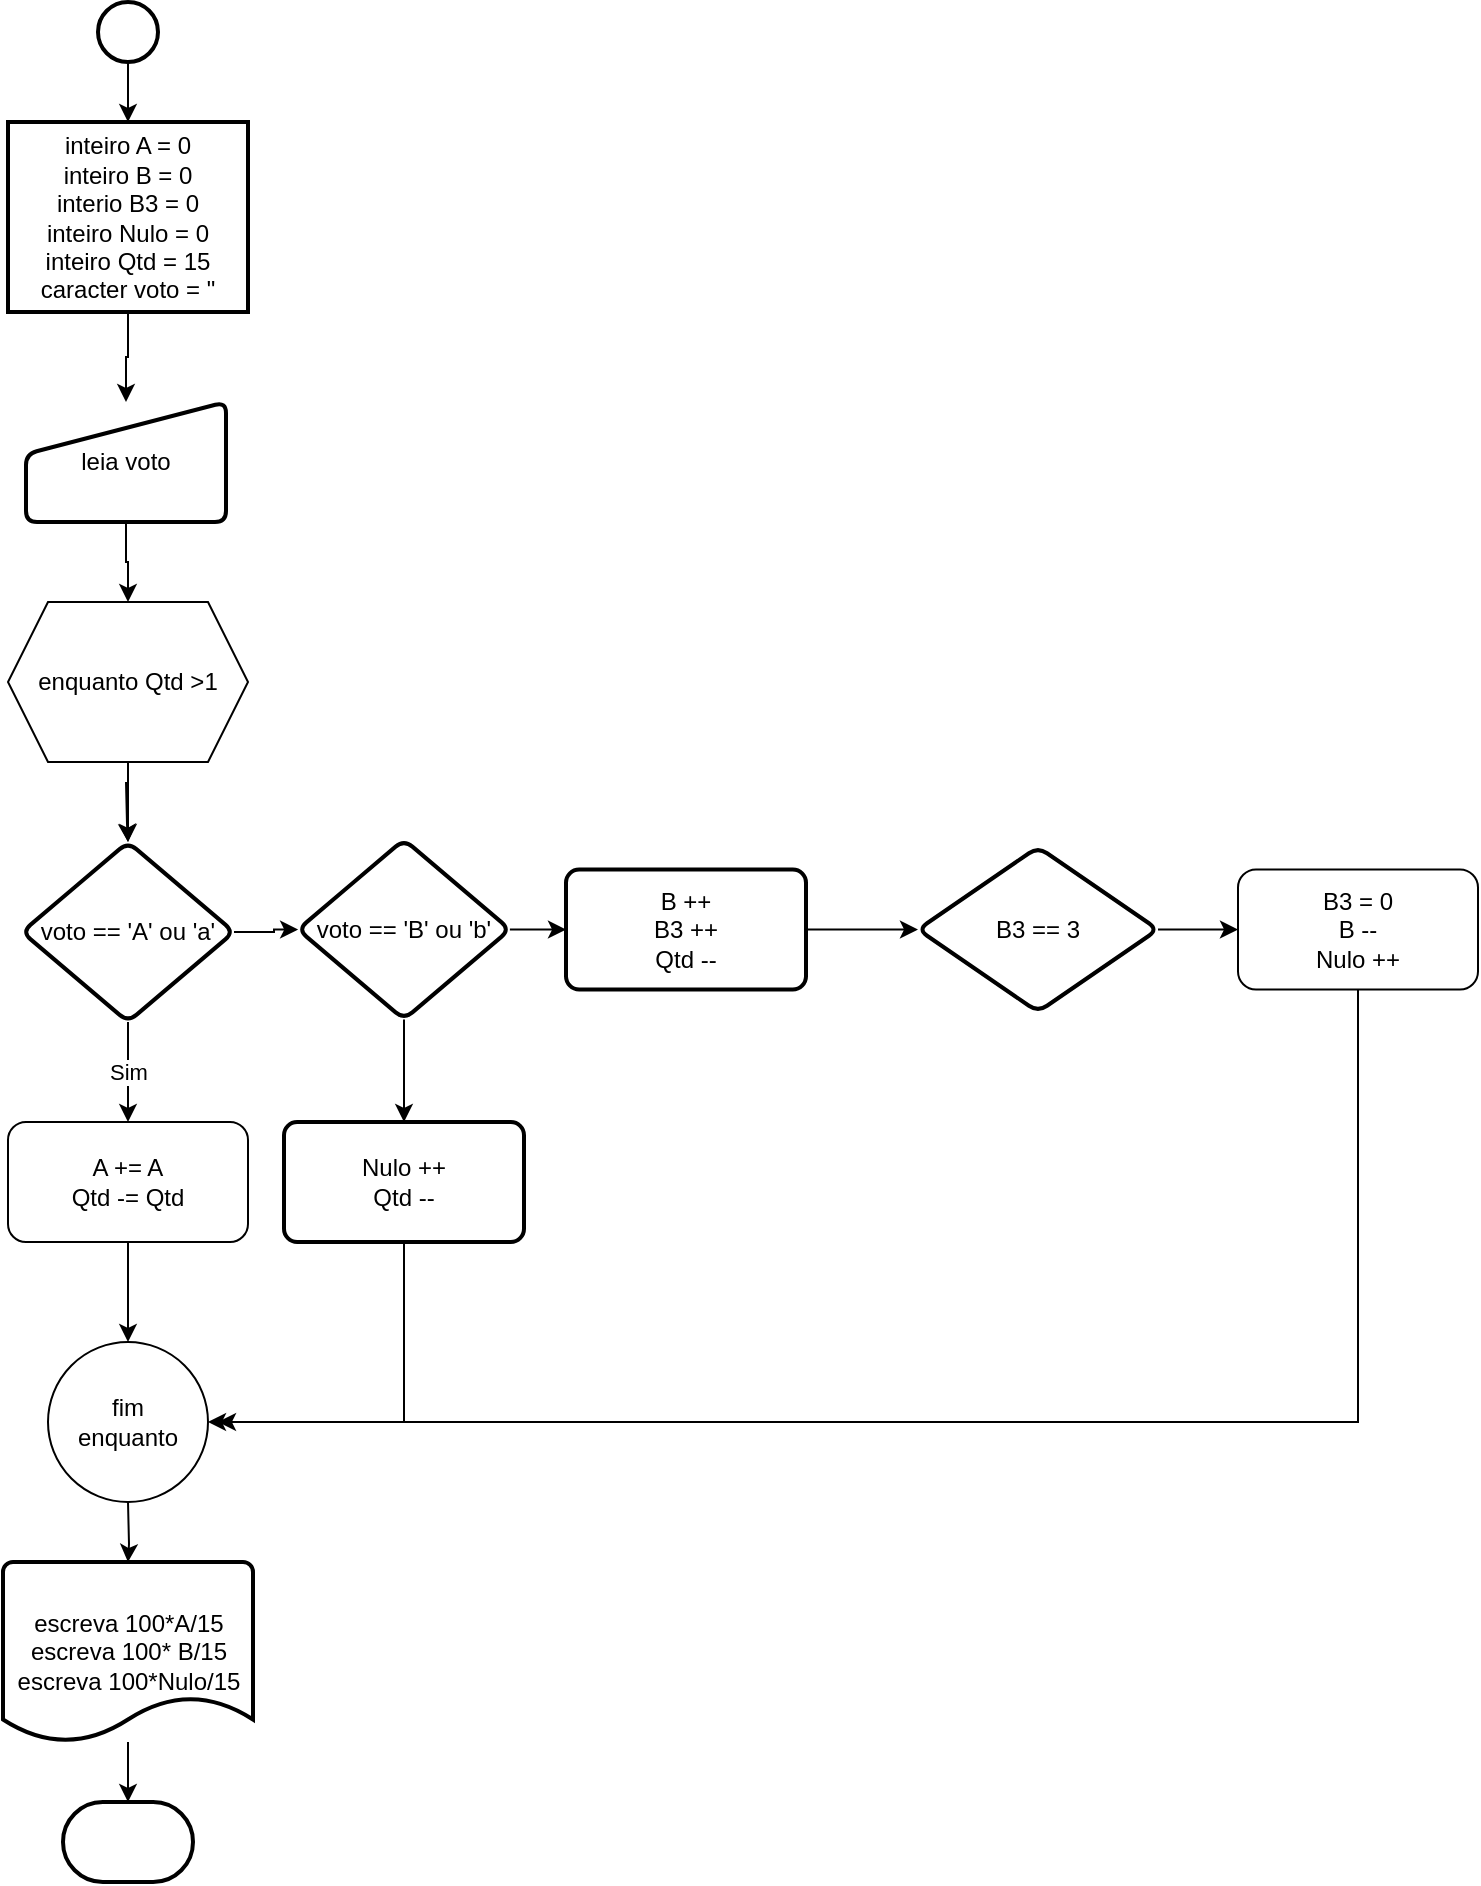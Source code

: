 <mxfile version="22.0.2" type="github">
  <diagram id="C5RBs43oDa-KdzZeNtuy" name="Page-1">
    <mxGraphModel dx="792" dy="726" grid="1" gridSize="10" guides="1" tooltips="1" connect="1" arrows="1" fold="1" page="1" pageScale="1" pageWidth="827" pageHeight="1169" math="0" shadow="0">
      <root>
        <mxCell id="WIyWlLk6GJQsqaUBKTNV-0" />
        <mxCell id="WIyWlLk6GJQsqaUBKTNV-1" parent="WIyWlLk6GJQsqaUBKTNV-0" />
        <mxCell id="GTRDl59IKvxXWgO_4okt-0" value="" style="edgeStyle=orthogonalEdgeStyle;rounded=0;orthogonalLoop=1;jettySize=auto;html=1;" edge="1" parent="WIyWlLk6GJQsqaUBKTNV-1" source="GTRDl59IKvxXWgO_4okt-1" target="GTRDl59IKvxXWgO_4okt-7">
          <mxGeometry relative="1" as="geometry" />
        </mxCell>
        <mxCell id="GTRDl59IKvxXWgO_4okt-1" value="" style="strokeWidth=2;html=1;shape=mxgraph.flowchart.start_2;whiteSpace=wrap;" vertex="1" parent="WIyWlLk6GJQsqaUBKTNV-1">
          <mxGeometry x="120" y="20" width="30" height="30" as="geometry" />
        </mxCell>
        <mxCell id="GTRDl59IKvxXWgO_4okt-2" value="" style="strokeWidth=2;html=1;shape=mxgraph.flowchart.terminator;whiteSpace=wrap;" vertex="1" parent="WIyWlLk6GJQsqaUBKTNV-1">
          <mxGeometry x="102.5" y="920" width="65" height="40" as="geometry" />
        </mxCell>
        <mxCell id="GTRDl59IKvxXWgO_4okt-3" value="escreva 100*A/15&lt;br&gt;escreva 100* B/15&lt;br&gt;escreva 100*Nulo/15" style="strokeWidth=2;html=1;shape=mxgraph.flowchart.document2;whiteSpace=wrap;size=0.25;" vertex="1" parent="WIyWlLk6GJQsqaUBKTNV-1">
          <mxGeometry x="72.5" y="800" width="125" height="90" as="geometry" />
        </mxCell>
        <mxCell id="GTRDl59IKvxXWgO_4okt-5" style="edgeStyle=orthogonalEdgeStyle;rounded=0;orthogonalLoop=1;jettySize=auto;html=1;entryX=0.5;entryY=0;entryDx=0;entryDy=0;entryPerimeter=0;" edge="1" parent="WIyWlLk6GJQsqaUBKTNV-1" source="GTRDl59IKvxXWgO_4okt-3" target="GTRDl59IKvxXWgO_4okt-2">
          <mxGeometry relative="1" as="geometry" />
        </mxCell>
        <mxCell id="GTRDl59IKvxXWgO_4okt-6" value="" style="edgeStyle=orthogonalEdgeStyle;rounded=0;orthogonalLoop=1;jettySize=auto;html=1;" edge="1" parent="WIyWlLk6GJQsqaUBKTNV-1" source="GTRDl59IKvxXWgO_4okt-7" target="GTRDl59IKvxXWgO_4okt-8">
          <mxGeometry relative="1" as="geometry" />
        </mxCell>
        <mxCell id="GTRDl59IKvxXWgO_4okt-7" value="inteiro A = 0&lt;br&gt;inteiro B = 0&lt;br&gt;interio B3 = 0&lt;br&gt;inteiro Nulo = 0&lt;br&gt;inteiro Qtd = 15&lt;br&gt;caracter voto = &quot;" style="whiteSpace=wrap;html=1;strokeWidth=2;" vertex="1" parent="WIyWlLk6GJQsqaUBKTNV-1">
          <mxGeometry x="75" y="80" width="120" height="95" as="geometry" />
        </mxCell>
        <mxCell id="GTRDl59IKvxXWgO_4okt-33" value="" style="edgeStyle=orthogonalEdgeStyle;rounded=0;orthogonalLoop=1;jettySize=auto;html=1;" edge="1" parent="WIyWlLk6GJQsqaUBKTNV-1" source="GTRDl59IKvxXWgO_4okt-8" target="GTRDl59IKvxXWgO_4okt-30">
          <mxGeometry relative="1" as="geometry" />
        </mxCell>
        <mxCell id="GTRDl59IKvxXWgO_4okt-8" value="leia voto" style="html=1;strokeWidth=2;shape=manualInput;whiteSpace=wrap;rounded=1;size=26;arcSize=11;" vertex="1" parent="WIyWlLk6GJQsqaUBKTNV-1">
          <mxGeometry x="84" y="220" width="100" height="60" as="geometry" />
        </mxCell>
        <mxCell id="GTRDl59IKvxXWgO_4okt-22" value="Sim" style="edgeStyle=orthogonalEdgeStyle;rounded=0;orthogonalLoop=1;jettySize=auto;html=1;" edge="1" parent="WIyWlLk6GJQsqaUBKTNV-1" source="GTRDl59IKvxXWgO_4okt-9" target="GTRDl59IKvxXWgO_4okt-21">
          <mxGeometry relative="1" as="geometry" />
        </mxCell>
        <mxCell id="GTRDl59IKvxXWgO_4okt-29" value="" style="edgeStyle=orthogonalEdgeStyle;rounded=0;orthogonalLoop=1;jettySize=auto;html=1;" edge="1" parent="WIyWlLk6GJQsqaUBKTNV-1" source="GTRDl59IKvxXWgO_4okt-9" target="GTRDl59IKvxXWgO_4okt-28">
          <mxGeometry relative="1" as="geometry" />
        </mxCell>
        <mxCell id="GTRDl59IKvxXWgO_4okt-9" value="voto == &#39;A&#39; ou &#39;a&#39;" style="rhombus;whiteSpace=wrap;html=1;strokeWidth=2;rounded=1;arcSize=11;" vertex="1" parent="WIyWlLk6GJQsqaUBKTNV-1">
          <mxGeometry x="82" y="440" width="106" height="90" as="geometry" />
        </mxCell>
        <mxCell id="GTRDl59IKvxXWgO_4okt-16" value="" style="edgeStyle=orthogonalEdgeStyle;rounded=0;orthogonalLoop=1;jettySize=auto;html=1;" edge="1" parent="WIyWlLk6GJQsqaUBKTNV-1" source="GTRDl59IKvxXWgO_4okt-13" target="GTRDl59IKvxXWgO_4okt-15">
          <mxGeometry relative="1" as="geometry" />
        </mxCell>
        <mxCell id="GTRDl59IKvxXWgO_4okt-13" value="B ++&lt;br&gt;B3 ++&lt;br&gt;Qtd --" style="whiteSpace=wrap;html=1;strokeWidth=2;rounded=1;arcSize=11;" vertex="1" parent="WIyWlLk6GJQsqaUBKTNV-1">
          <mxGeometry x="354" y="453.75" width="120" height="60" as="geometry" />
        </mxCell>
        <mxCell id="GTRDl59IKvxXWgO_4okt-20" value="" style="edgeStyle=orthogonalEdgeStyle;rounded=0;orthogonalLoop=1;jettySize=auto;html=1;" edge="1" parent="WIyWlLk6GJQsqaUBKTNV-1" source="GTRDl59IKvxXWgO_4okt-15">
          <mxGeometry relative="1" as="geometry">
            <mxPoint x="690" y="483.8" as="targetPoint" />
          </mxGeometry>
        </mxCell>
        <mxCell id="GTRDl59IKvxXWgO_4okt-15" value="B3 == 3" style="rhombus;whiteSpace=wrap;html=1;strokeWidth=2;rounded=1;arcSize=11;" vertex="1" parent="WIyWlLk6GJQsqaUBKTNV-1">
          <mxGeometry x="530" y="442.5" width="120" height="82.5" as="geometry" />
        </mxCell>
        <mxCell id="GTRDl59IKvxXWgO_4okt-39" style="edgeStyle=orthogonalEdgeStyle;rounded=0;orthogonalLoop=1;jettySize=auto;html=1;exitX=0.5;exitY=1;exitDx=0;exitDy=0;" edge="1" parent="WIyWlLk6GJQsqaUBKTNV-1" source="GTRDl59IKvxXWgO_4okt-21">
          <mxGeometry relative="1" as="geometry">
            <mxPoint x="135" y="690" as="targetPoint" />
          </mxGeometry>
        </mxCell>
        <mxCell id="GTRDl59IKvxXWgO_4okt-21" value="A += A&lt;br&gt;Qtd -= Qtd" style="rounded=1;whiteSpace=wrap;html=1;" vertex="1" parent="WIyWlLk6GJQsqaUBKTNV-1">
          <mxGeometry x="75" y="580" width="120" height="60" as="geometry" />
        </mxCell>
        <mxCell id="GTRDl59IKvxXWgO_4okt-25" value="" style="edgeStyle=orthogonalEdgeStyle;rounded=0;orthogonalLoop=1;jettySize=auto;html=1;" edge="1" parent="WIyWlLk6GJQsqaUBKTNV-1" target="GTRDl59IKvxXWgO_4okt-9">
          <mxGeometry relative="1" as="geometry">
            <mxPoint x="134" y="410" as="sourcePoint" />
          </mxGeometry>
        </mxCell>
        <mxCell id="GTRDl59IKvxXWgO_4okt-38" value="" style="edgeStyle=orthogonalEdgeStyle;rounded=0;orthogonalLoop=1;jettySize=auto;html=1;" edge="1" parent="WIyWlLk6GJQsqaUBKTNV-1" source="GTRDl59IKvxXWgO_4okt-26">
          <mxGeometry relative="1" as="geometry">
            <mxPoint x="175" y="730" as="targetPoint" />
            <Array as="points">
              <mxPoint x="750" y="730" />
            </Array>
          </mxGeometry>
        </mxCell>
        <mxCell id="GTRDl59IKvxXWgO_4okt-26" value="B3 = 0&lt;br&gt;B --&lt;br&gt;Nulo ++" style="rounded=1;whiteSpace=wrap;html=1;" vertex="1" parent="WIyWlLk6GJQsqaUBKTNV-1">
          <mxGeometry x="690" y="453.75" width="120" height="60" as="geometry" />
        </mxCell>
        <mxCell id="GTRDl59IKvxXWgO_4okt-34" value="" style="edgeStyle=orthogonalEdgeStyle;rounded=0;orthogonalLoop=1;jettySize=auto;html=1;" edge="1" parent="WIyWlLk6GJQsqaUBKTNV-1" source="GTRDl59IKvxXWgO_4okt-28" target="GTRDl59IKvxXWgO_4okt-13">
          <mxGeometry relative="1" as="geometry" />
        </mxCell>
        <mxCell id="GTRDl59IKvxXWgO_4okt-36" value="" style="edgeStyle=orthogonalEdgeStyle;rounded=0;orthogonalLoop=1;jettySize=auto;html=1;" edge="1" parent="WIyWlLk6GJQsqaUBKTNV-1" source="GTRDl59IKvxXWgO_4okt-28" target="GTRDl59IKvxXWgO_4okt-35">
          <mxGeometry relative="1" as="geometry" />
        </mxCell>
        <mxCell id="GTRDl59IKvxXWgO_4okt-28" value="voto == &#39;B&#39; ou &#39;b&#39;" style="rhombus;whiteSpace=wrap;html=1;strokeWidth=2;rounded=1;arcSize=11;" vertex="1" parent="WIyWlLk6GJQsqaUBKTNV-1">
          <mxGeometry x="220" y="438.75" width="106" height="90" as="geometry" />
        </mxCell>
        <mxCell id="GTRDl59IKvxXWgO_4okt-31" value="" style="edgeStyle=orthogonalEdgeStyle;rounded=0;orthogonalLoop=1;jettySize=auto;html=1;" edge="1" parent="WIyWlLk6GJQsqaUBKTNV-1" source="GTRDl59IKvxXWgO_4okt-30" target="GTRDl59IKvxXWgO_4okt-9">
          <mxGeometry relative="1" as="geometry" />
        </mxCell>
        <mxCell id="GTRDl59IKvxXWgO_4okt-30" value="enquanto Qtd &amp;gt;1" style="shape=hexagon;perimeter=hexagonPerimeter2;whiteSpace=wrap;html=1;fixedSize=1;" vertex="1" parent="WIyWlLk6GJQsqaUBKTNV-1">
          <mxGeometry x="75" y="320" width="120" height="80" as="geometry" />
        </mxCell>
        <mxCell id="GTRDl59IKvxXWgO_4okt-42" style="edgeStyle=orthogonalEdgeStyle;rounded=0;orthogonalLoop=1;jettySize=auto;html=1;exitX=0.5;exitY=1;exitDx=0;exitDy=0;" edge="1" parent="WIyWlLk6GJQsqaUBKTNV-1" source="GTRDl59IKvxXWgO_4okt-35">
          <mxGeometry relative="1" as="geometry">
            <mxPoint x="180" y="730" as="targetPoint" />
            <Array as="points">
              <mxPoint x="273" y="730" />
            </Array>
          </mxGeometry>
        </mxCell>
        <mxCell id="GTRDl59IKvxXWgO_4okt-35" value="Nulo ++&lt;br&gt;Qtd --" style="whiteSpace=wrap;html=1;strokeWidth=2;rounded=1;arcSize=11;" vertex="1" parent="WIyWlLk6GJQsqaUBKTNV-1">
          <mxGeometry x="213" y="580" width="120" height="60" as="geometry" />
        </mxCell>
        <mxCell id="GTRDl59IKvxXWgO_4okt-41" value="" style="edgeStyle=orthogonalEdgeStyle;rounded=0;orthogonalLoop=1;jettySize=auto;html=1;" edge="1" parent="WIyWlLk6GJQsqaUBKTNV-1" target="GTRDl59IKvxXWgO_4okt-3">
          <mxGeometry relative="1" as="geometry">
            <mxPoint x="135" y="770" as="sourcePoint" />
          </mxGeometry>
        </mxCell>
        <mxCell id="GTRDl59IKvxXWgO_4okt-43" value="fim &lt;br&gt;enquanto" style="ellipse;whiteSpace=wrap;html=1;aspect=fixed;" vertex="1" parent="WIyWlLk6GJQsqaUBKTNV-1">
          <mxGeometry x="95" y="690" width="80" height="80" as="geometry" />
        </mxCell>
      </root>
    </mxGraphModel>
  </diagram>
</mxfile>
